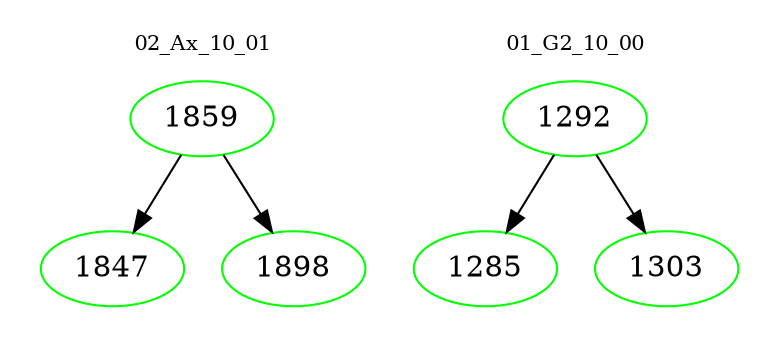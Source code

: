 digraph{
subgraph cluster_0 {
color = white
label = "02_Ax_10_01";
fontsize=10;
T0_1859 [label="1859", color="green"]
T0_1859 -> T0_1847 [color="black"]
T0_1847 [label="1847", color="green"]
T0_1859 -> T0_1898 [color="black"]
T0_1898 [label="1898", color="green"]
}
subgraph cluster_1 {
color = white
label = "01_G2_10_00";
fontsize=10;
T1_1292 [label="1292", color="green"]
T1_1292 -> T1_1285 [color="black"]
T1_1285 [label="1285", color="green"]
T1_1292 -> T1_1303 [color="black"]
T1_1303 [label="1303", color="green"]
}
}
